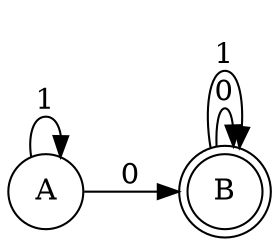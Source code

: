 digraph finite_state_machine {
	rankdir=LR size="8,5"
	node [shape=doublecircle]
	B
	node [shape=circle]
	A -> A [label=1]
	A -> B [label=0]
	B -> B [label=0]
	B -> B [label=1]
}
